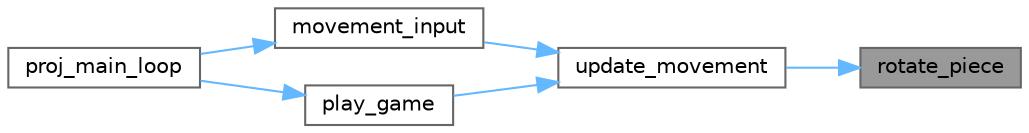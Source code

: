 digraph "rotate_piece"
{
 // LATEX_PDF_SIZE
  bgcolor="transparent";
  edge [fontname=Helvetica,fontsize=10,labelfontname=Helvetica,labelfontsize=10];
  node [fontname=Helvetica,fontsize=10,shape=box,height=0.2,width=0.4];
  rankdir="RL";
  Node1 [label="rotate_piece",height=0.2,width=0.4,color="gray40", fillcolor="grey60", style="filled", fontcolor="black",tooltip="Rotates the Tetris piece."];
  Node1 -> Node2 [dir="back",color="steelblue1",style="solid"];
  Node2 [label="update_movement",height=0.2,width=0.4,color="grey40", fillcolor="white", style="filled",URL="$piece__move_8c.html#a282c63a6f955533c982a3868bf843dd2",tooltip="Updates the movement of the Tetris piece."];
  Node2 -> Node3 [dir="back",color="steelblue1",style="solid"];
  Node3 [label="movement_input",height=0.2,width=0.4,color="grey40", fillcolor="white", style="filled",URL="$game_8c.html#a07262bb3793448f1bec8e073827a09fa",tooltip="Handles the movement input for the current piece."];
  Node3 -> Node4 [dir="back",color="steelblue1",style="solid"];
  Node4 [label="proj_main_loop",height=0.2,width=0.4,color="grey40", fillcolor="white", style="filled",URL="$proj_8c.html#a2a16f651eccbd248e1ad3b3b924b143b",tooltip=" "];
  Node2 -> Node5 [dir="back",color="steelblue1",style="solid"];
  Node5 [label="play_game",height=0.2,width=0.4,color="grey40", fillcolor="white", style="filled",URL="$game_8c.html#ae5c5488476ad939ec12809dfd4941fa9",tooltip="Plays the game with the given piece."];
  Node5 -> Node4 [dir="back",color="steelblue1",style="solid"];
}
